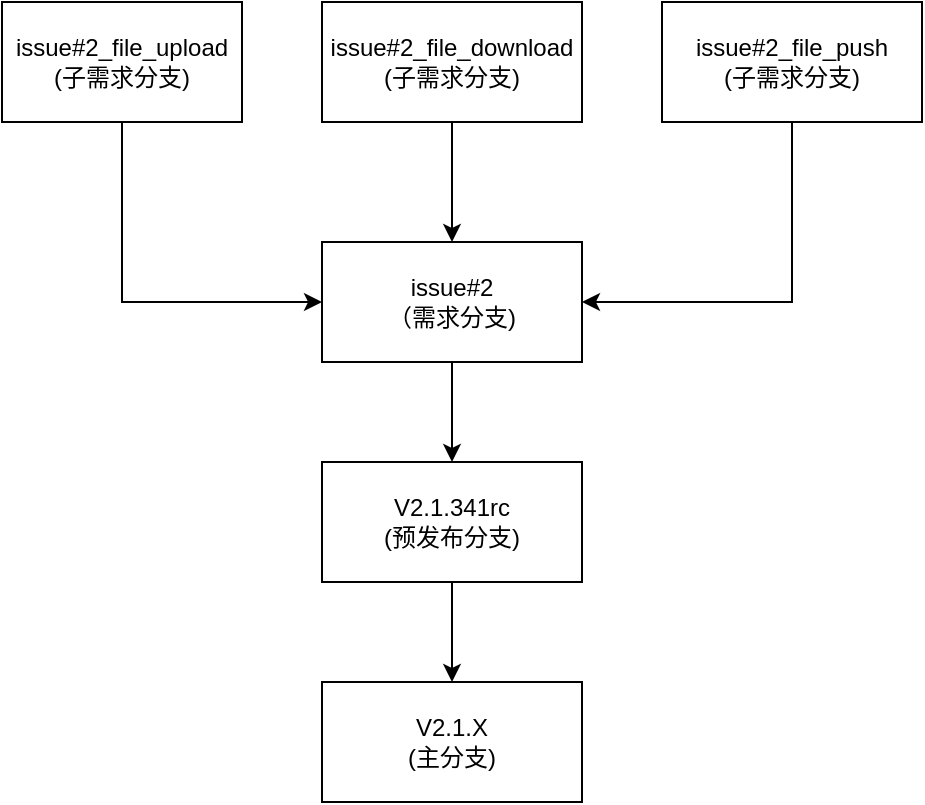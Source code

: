 <mxfile version="11.1.4" type="device"><diagram id="drR-u5hJnzwcVGeffPRd" name="Page-1"><mxGraphModel dx="1346" dy="824" grid="1" gridSize="10" guides="1" tooltips="1" connect="1" arrows="1" fold="1" page="1" pageScale="1" pageWidth="1169" pageHeight="1654" math="0" shadow="0"><root><mxCell id="0"/><mxCell id="1" parent="0"/><mxCell id="COkoz8A2ZicCGoeMidk1-8" style="edgeStyle=orthogonalEdgeStyle;rounded=0;orthogonalLoop=1;jettySize=auto;html=1;exitX=0.5;exitY=1;exitDx=0;exitDy=0;entryX=0;entryY=0.5;entryDx=0;entryDy=0;" edge="1" parent="1" source="COkoz8A2ZicCGoeMidk1-1" target="COkoz8A2ZicCGoeMidk1-4"><mxGeometry relative="1" as="geometry"/></mxCell><mxCell id="COkoz8A2ZicCGoeMidk1-1" value="issue#2_file_upload&lt;br&gt;(子需求分支)" style="rounded=0;whiteSpace=wrap;html=1;" vertex="1" parent="1"><mxGeometry x="160" y="100" width="120" height="60" as="geometry"/></mxCell><mxCell id="COkoz8A2ZicCGoeMidk1-6" style="edgeStyle=orthogonalEdgeStyle;rounded=0;orthogonalLoop=1;jettySize=auto;html=1;exitX=0.5;exitY=1;exitDx=0;exitDy=0;entryX=0.5;entryY=0;entryDx=0;entryDy=0;" edge="1" parent="1" source="COkoz8A2ZicCGoeMidk1-2" target="COkoz8A2ZicCGoeMidk1-4"><mxGeometry relative="1" as="geometry"><mxPoint x="385" y="220" as="targetPoint"/></mxGeometry></mxCell><mxCell id="COkoz8A2ZicCGoeMidk1-2" value="issue#2_file_download&lt;br&gt;(子需求分支)" style="rounded=0;whiteSpace=wrap;html=1;" vertex="1" parent="1"><mxGeometry x="320" y="100" width="130" height="60" as="geometry"/></mxCell><mxCell id="COkoz8A2ZicCGoeMidk1-9" style="edgeStyle=orthogonalEdgeStyle;rounded=0;orthogonalLoop=1;jettySize=auto;html=1;exitX=0.5;exitY=1;exitDx=0;exitDy=0;entryX=1;entryY=0.5;entryDx=0;entryDy=0;" edge="1" parent="1" source="COkoz8A2ZicCGoeMidk1-3" target="COkoz8A2ZicCGoeMidk1-4"><mxGeometry relative="1" as="geometry"/></mxCell><mxCell id="COkoz8A2ZicCGoeMidk1-3" value="issue#2_file_push&lt;br&gt;(子需求分支)" style="rounded=0;whiteSpace=wrap;html=1;" vertex="1" parent="1"><mxGeometry x="490" y="100" width="130" height="60" as="geometry"/></mxCell><mxCell id="COkoz8A2ZicCGoeMidk1-12" style="edgeStyle=orthogonalEdgeStyle;rounded=0;orthogonalLoop=1;jettySize=auto;html=1;exitX=0.5;exitY=1;exitDx=0;exitDy=0;" edge="1" parent="1" source="COkoz8A2ZicCGoeMidk1-4" target="COkoz8A2ZicCGoeMidk1-10"><mxGeometry relative="1" as="geometry"/></mxCell><mxCell id="COkoz8A2ZicCGoeMidk1-4" value="issue#2&lt;br&gt;（需求分支)" style="rounded=0;whiteSpace=wrap;html=1;" vertex="1" parent="1"><mxGeometry x="320" y="220" width="130" height="60" as="geometry"/></mxCell><mxCell id="COkoz8A2ZicCGoeMidk1-13" style="edgeStyle=orthogonalEdgeStyle;rounded=0;orthogonalLoop=1;jettySize=auto;html=1;exitX=0.5;exitY=1;exitDx=0;exitDy=0;" edge="1" parent="1" source="COkoz8A2ZicCGoeMidk1-10" target="COkoz8A2ZicCGoeMidk1-11"><mxGeometry relative="1" as="geometry"/></mxCell><mxCell id="COkoz8A2ZicCGoeMidk1-10" value="V2.1.341rc&lt;br&gt;(预发布分支)" style="rounded=0;whiteSpace=wrap;html=1;" vertex="1" parent="1"><mxGeometry x="320" y="330" width="130" height="60" as="geometry"/></mxCell><mxCell id="COkoz8A2ZicCGoeMidk1-11" value="V2.1.X&lt;br&gt;(主分支)" style="rounded=0;whiteSpace=wrap;html=1;" vertex="1" parent="1"><mxGeometry x="320" y="440" width="130" height="60" as="geometry"/></mxCell></root></mxGraphModel></diagram></mxfile>